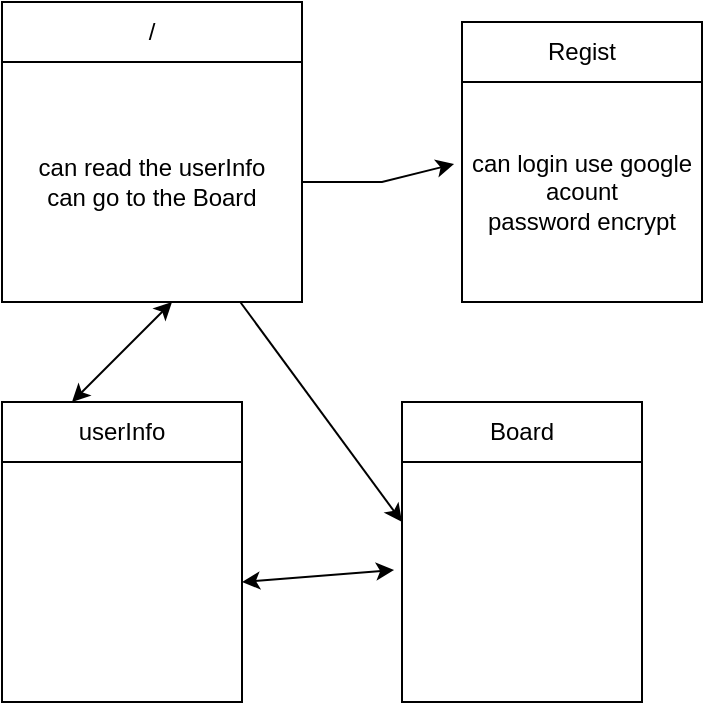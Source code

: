 <mxfile version="20.0.3" type="github">
  <diagram id="C5RBs43oDa-KdzZeNtuy" name="Page-1">
    <mxGraphModel dx="942" dy="696" grid="1" gridSize="10" guides="1" tooltips="1" connect="1" arrows="1" fold="1" page="1" pageScale="1" pageWidth="827" pageHeight="1169" math="0" shadow="0">
      <root>
        <mxCell id="WIyWlLk6GJQsqaUBKTNV-0" />
        <mxCell id="WIyWlLk6GJQsqaUBKTNV-1" parent="WIyWlLk6GJQsqaUBKTNV-0" />
        <mxCell id="NDddO5jCKR1wdwVJ36uS-0" value="can read the userInfo&lt;br&gt;can go to the Board" style="rounded=0;whiteSpace=wrap;html=1;" vertex="1" parent="WIyWlLk6GJQsqaUBKTNV-1">
          <mxGeometry x="200" y="200" width="150" height="120" as="geometry" />
        </mxCell>
        <mxCell id="NDddO5jCKR1wdwVJ36uS-1" value="/" style="rounded=0;whiteSpace=wrap;html=1;" vertex="1" parent="WIyWlLk6GJQsqaUBKTNV-1">
          <mxGeometry x="200" y="170" width="150" height="30" as="geometry" />
        </mxCell>
        <mxCell id="NDddO5jCKR1wdwVJ36uS-3" value="can login use google acount&lt;br&gt;password encrypt" style="rounded=0;whiteSpace=wrap;html=1;" vertex="1" parent="WIyWlLk6GJQsqaUBKTNV-1">
          <mxGeometry x="430" y="210" width="120" height="110" as="geometry" />
        </mxCell>
        <mxCell id="NDddO5jCKR1wdwVJ36uS-4" value="Regist" style="rounded=0;whiteSpace=wrap;html=1;" vertex="1" parent="WIyWlLk6GJQsqaUBKTNV-1">
          <mxGeometry x="430" y="180" width="120" height="30" as="geometry" />
        </mxCell>
        <mxCell id="NDddO5jCKR1wdwVJ36uS-5" value="" style="whiteSpace=wrap;html=1;aspect=fixed;" vertex="1" parent="WIyWlLk6GJQsqaUBKTNV-1">
          <mxGeometry x="400" y="400" width="120" height="120" as="geometry" />
        </mxCell>
        <mxCell id="NDddO5jCKR1wdwVJ36uS-6" value="Board" style="rounded=0;whiteSpace=wrap;html=1;" vertex="1" parent="WIyWlLk6GJQsqaUBKTNV-1">
          <mxGeometry x="400" y="370" width="120" height="30" as="geometry" />
        </mxCell>
        <mxCell id="NDddO5jCKR1wdwVJ36uS-8" value="" style="whiteSpace=wrap;html=1;aspect=fixed;" vertex="1" parent="WIyWlLk6GJQsqaUBKTNV-1">
          <mxGeometry x="200" y="400" width="120" height="120" as="geometry" />
        </mxCell>
        <mxCell id="NDddO5jCKR1wdwVJ36uS-9" value="userInfo" style="rounded=0;whiteSpace=wrap;html=1;" vertex="1" parent="WIyWlLk6GJQsqaUBKTNV-1">
          <mxGeometry x="200" y="370" width="120" height="30" as="geometry" />
        </mxCell>
        <mxCell id="NDddO5jCKR1wdwVJ36uS-10" value="" style="endArrow=classic;html=1;rounded=0;entryX=-0.033;entryY=0.373;entryDx=0;entryDy=0;entryPerimeter=0;" edge="1" parent="WIyWlLk6GJQsqaUBKTNV-1" source="NDddO5jCKR1wdwVJ36uS-0" target="NDddO5jCKR1wdwVJ36uS-3">
          <mxGeometry width="50" height="50" relative="1" as="geometry">
            <mxPoint x="363.5" y="270" as="sourcePoint" />
            <mxPoint x="413.5" y="220" as="targetPoint" />
            <Array as="points">
              <mxPoint x="390" y="260" />
            </Array>
          </mxGeometry>
        </mxCell>
        <mxCell id="NDddO5jCKR1wdwVJ36uS-11" value="" style="endArrow=classic;html=1;rounded=0;entryX=0;entryY=0.25;entryDx=0;entryDy=0;" edge="1" parent="WIyWlLk6GJQsqaUBKTNV-1" source="NDddO5jCKR1wdwVJ36uS-0" target="NDddO5jCKR1wdwVJ36uS-5">
          <mxGeometry width="50" height="50" relative="1" as="geometry">
            <mxPoint x="350" y="370" as="sourcePoint" />
            <mxPoint x="400" y="320" as="targetPoint" />
          </mxGeometry>
        </mxCell>
        <mxCell id="NDddO5jCKR1wdwVJ36uS-12" value="" style="endArrow=classic;startArrow=classic;html=1;rounded=0;" edge="1" parent="WIyWlLk6GJQsqaUBKTNV-1">
          <mxGeometry width="50" height="50" relative="1" as="geometry">
            <mxPoint x="235" y="370" as="sourcePoint" />
            <mxPoint x="285" y="320" as="targetPoint" />
          </mxGeometry>
        </mxCell>
        <mxCell id="NDddO5jCKR1wdwVJ36uS-13" value="" style="endArrow=classic;startArrow=classic;html=1;rounded=0;entryX=-0.033;entryY=0.45;entryDx=0;entryDy=0;entryPerimeter=0;exitX=1;exitY=0.5;exitDx=0;exitDy=0;" edge="1" parent="WIyWlLk6GJQsqaUBKTNV-1" source="NDddO5jCKR1wdwVJ36uS-8" target="NDddO5jCKR1wdwVJ36uS-5">
          <mxGeometry width="50" height="50" relative="1" as="geometry">
            <mxPoint x="330" y="500" as="sourcePoint" />
            <mxPoint x="380" y="450" as="targetPoint" />
          </mxGeometry>
        </mxCell>
      </root>
    </mxGraphModel>
  </diagram>
</mxfile>
